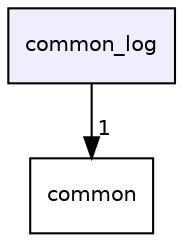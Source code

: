 digraph "common_log" {
  compound=true
  node [ fontsize="10", fontname="Helvetica"];
  edge [ labelfontsize="10", labelfontname="Helvetica"];
  dir_c873050c822d3e6af892f9019b1e4cd6 [shape=box, label="common_log", style="filled", fillcolor="#eeeeff", pencolor="black", URL="dir_c873050c822d3e6af892f9019b1e4cd6.html"];
  dir_bdd9a5d540de89e9fe90efdfc6973a4f [shape=box label="common" URL="dir_bdd9a5d540de89e9fe90efdfc6973a4f.html"];
  dir_c873050c822d3e6af892f9019b1e4cd6->dir_bdd9a5d540de89e9fe90efdfc6973a4f [headlabel="1", labeldistance=1.5 headhref="dir_000002_000000.html"];
}
